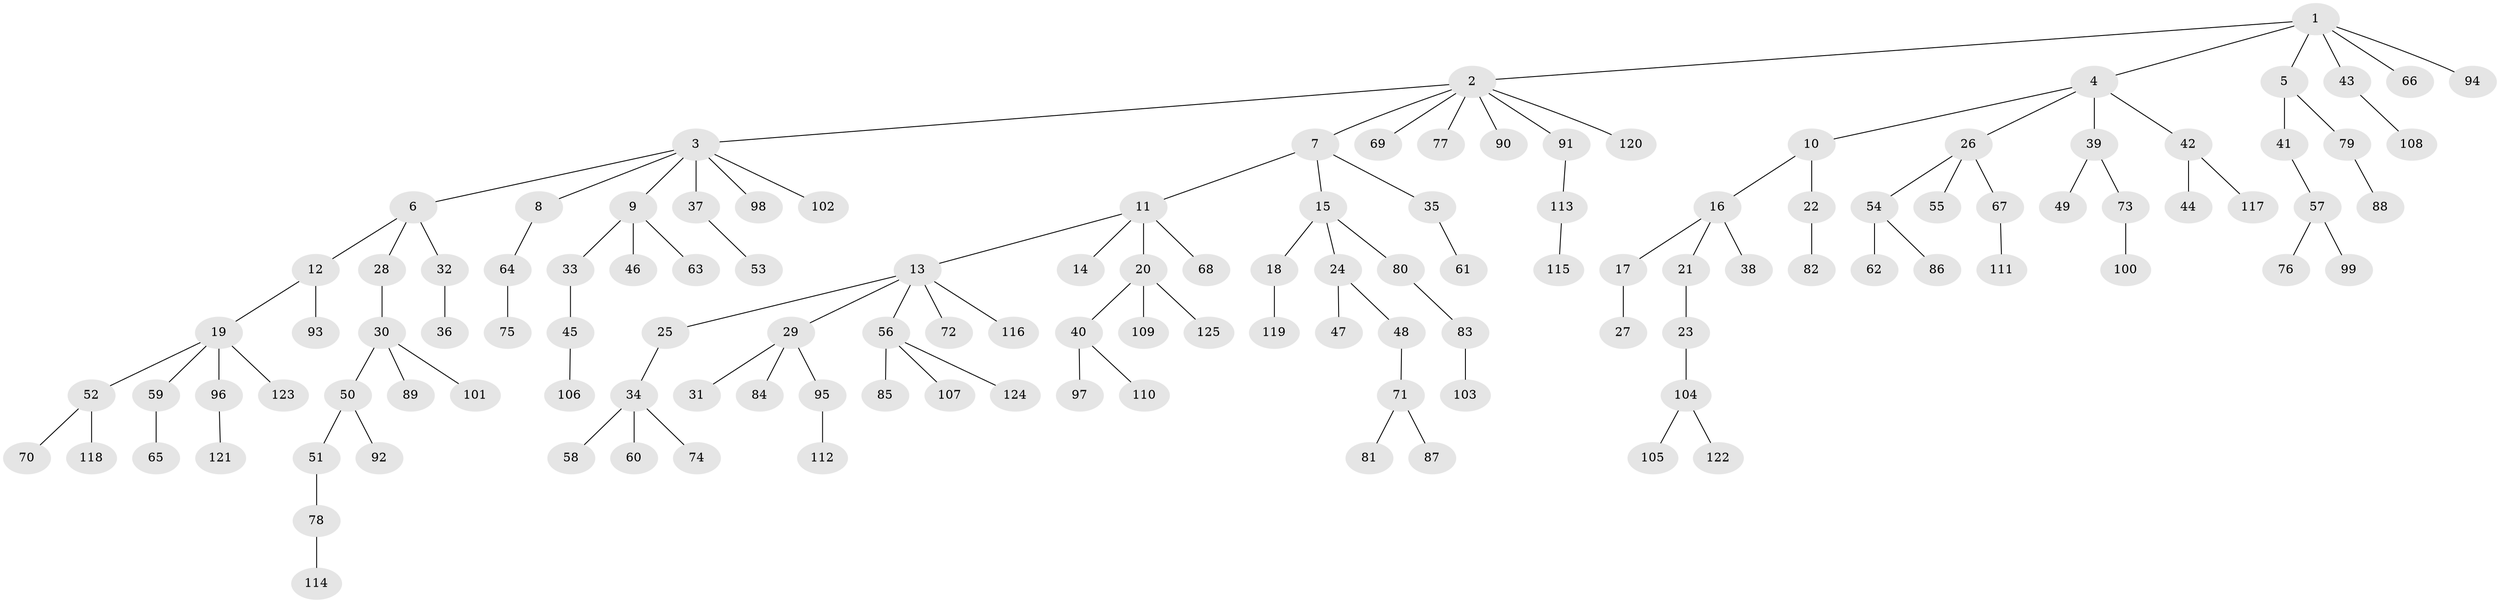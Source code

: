 // coarse degree distribution, {12: 0.02, 7: 0.02, 5: 0.04, 2: 0.12, 4: 0.06, 3: 0.08, 1: 0.66}
// Generated by graph-tools (version 1.1) at 2025/19/03/04/25 18:19:03]
// undirected, 125 vertices, 124 edges
graph export_dot {
graph [start="1"]
  node [color=gray90,style=filled];
  1;
  2;
  3;
  4;
  5;
  6;
  7;
  8;
  9;
  10;
  11;
  12;
  13;
  14;
  15;
  16;
  17;
  18;
  19;
  20;
  21;
  22;
  23;
  24;
  25;
  26;
  27;
  28;
  29;
  30;
  31;
  32;
  33;
  34;
  35;
  36;
  37;
  38;
  39;
  40;
  41;
  42;
  43;
  44;
  45;
  46;
  47;
  48;
  49;
  50;
  51;
  52;
  53;
  54;
  55;
  56;
  57;
  58;
  59;
  60;
  61;
  62;
  63;
  64;
  65;
  66;
  67;
  68;
  69;
  70;
  71;
  72;
  73;
  74;
  75;
  76;
  77;
  78;
  79;
  80;
  81;
  82;
  83;
  84;
  85;
  86;
  87;
  88;
  89;
  90;
  91;
  92;
  93;
  94;
  95;
  96;
  97;
  98;
  99;
  100;
  101;
  102;
  103;
  104;
  105;
  106;
  107;
  108;
  109;
  110;
  111;
  112;
  113;
  114;
  115;
  116;
  117;
  118;
  119;
  120;
  121;
  122;
  123;
  124;
  125;
  1 -- 2;
  1 -- 4;
  1 -- 5;
  1 -- 43;
  1 -- 66;
  1 -- 94;
  2 -- 3;
  2 -- 7;
  2 -- 69;
  2 -- 77;
  2 -- 90;
  2 -- 91;
  2 -- 120;
  3 -- 6;
  3 -- 8;
  3 -- 9;
  3 -- 37;
  3 -- 98;
  3 -- 102;
  4 -- 10;
  4 -- 26;
  4 -- 39;
  4 -- 42;
  5 -- 41;
  5 -- 79;
  6 -- 12;
  6 -- 28;
  6 -- 32;
  7 -- 11;
  7 -- 15;
  7 -- 35;
  8 -- 64;
  9 -- 33;
  9 -- 46;
  9 -- 63;
  10 -- 16;
  10 -- 22;
  11 -- 13;
  11 -- 14;
  11 -- 20;
  11 -- 68;
  12 -- 19;
  12 -- 93;
  13 -- 25;
  13 -- 29;
  13 -- 56;
  13 -- 72;
  13 -- 116;
  15 -- 18;
  15 -- 24;
  15 -- 80;
  16 -- 17;
  16 -- 21;
  16 -- 38;
  17 -- 27;
  18 -- 119;
  19 -- 52;
  19 -- 59;
  19 -- 96;
  19 -- 123;
  20 -- 40;
  20 -- 109;
  20 -- 125;
  21 -- 23;
  22 -- 82;
  23 -- 104;
  24 -- 47;
  24 -- 48;
  25 -- 34;
  26 -- 54;
  26 -- 55;
  26 -- 67;
  28 -- 30;
  29 -- 31;
  29 -- 84;
  29 -- 95;
  30 -- 50;
  30 -- 89;
  30 -- 101;
  32 -- 36;
  33 -- 45;
  34 -- 58;
  34 -- 60;
  34 -- 74;
  35 -- 61;
  37 -- 53;
  39 -- 49;
  39 -- 73;
  40 -- 97;
  40 -- 110;
  41 -- 57;
  42 -- 44;
  42 -- 117;
  43 -- 108;
  45 -- 106;
  48 -- 71;
  50 -- 51;
  50 -- 92;
  51 -- 78;
  52 -- 70;
  52 -- 118;
  54 -- 62;
  54 -- 86;
  56 -- 85;
  56 -- 107;
  56 -- 124;
  57 -- 76;
  57 -- 99;
  59 -- 65;
  64 -- 75;
  67 -- 111;
  71 -- 81;
  71 -- 87;
  73 -- 100;
  78 -- 114;
  79 -- 88;
  80 -- 83;
  83 -- 103;
  91 -- 113;
  95 -- 112;
  96 -- 121;
  104 -- 105;
  104 -- 122;
  113 -- 115;
}

